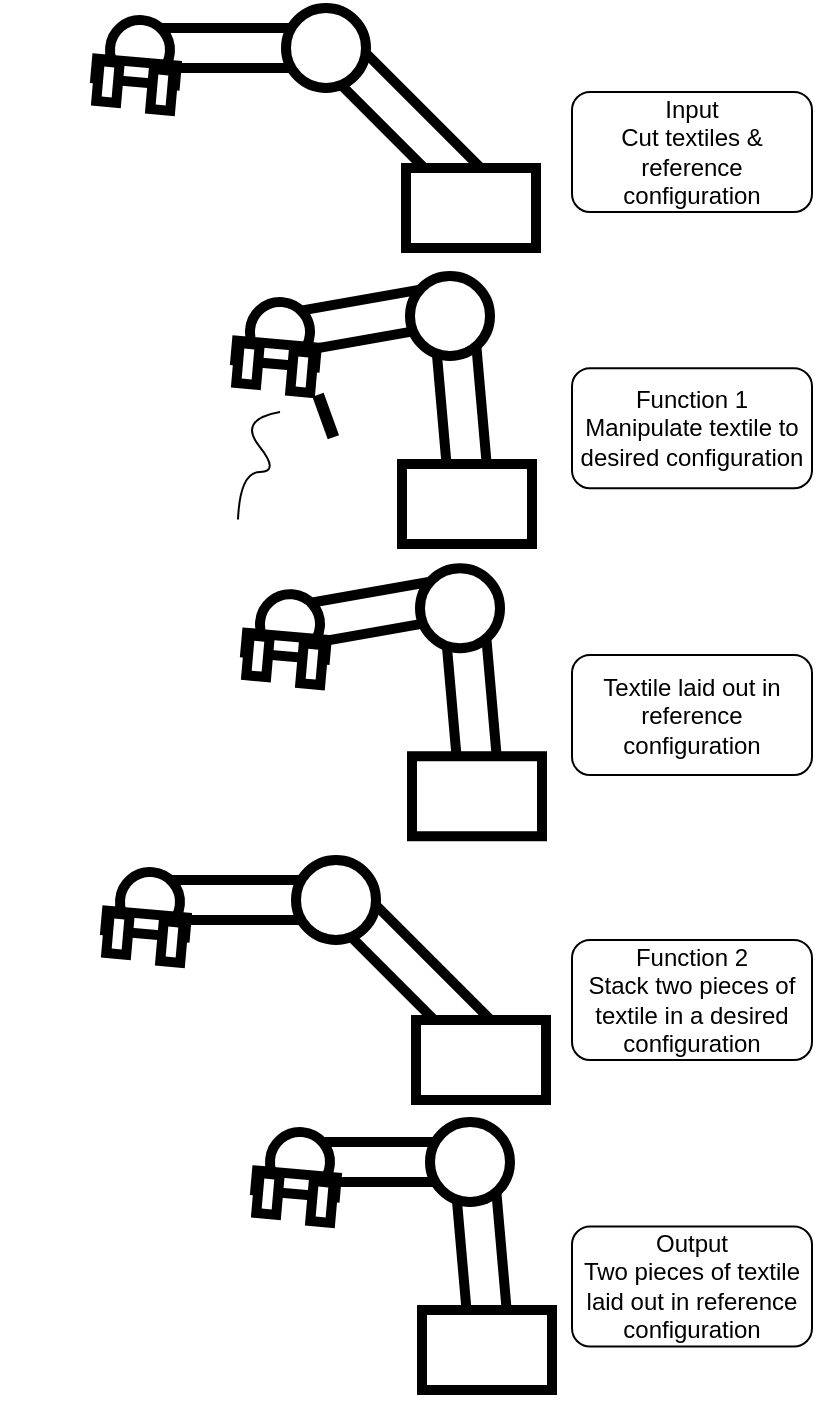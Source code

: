 <mxfile version="21.1.7" type="github">
  <diagram name="Side-1" id="npJDNxqdl83uOKUafCJl">
    <mxGraphModel dx="1687" dy="784" grid="1" gridSize="10" guides="1" tooltips="1" connect="1" arrows="1" fold="1" page="1" pageScale="1" pageWidth="827" pageHeight="1169" math="0" shadow="0">
      <root>
        <mxCell id="0" />
        <mxCell id="1" parent="0" />
        <mxCell id="teVrR2QwEGooLbcj4mdy-8" value="" style="rounded=0;whiteSpace=wrap;html=1;rotation=45;strokeWidth=5;" parent="1" vertex="1">
          <mxGeometry x="260" y="481.77" width="90" height="20" as="geometry" />
        </mxCell>
        <mxCell id="teVrR2QwEGooLbcj4mdy-5" value="" style="rounded=0;whiteSpace=wrap;html=1;strokeWidth=5;" parent="1" vertex="1">
          <mxGeometry x="160" y="440" width="90" height="20" as="geometry" />
        </mxCell>
        <mxCell id="teVrR2QwEGooLbcj4mdy-7" value="" style="ellipse;whiteSpace=wrap;html=1;aspect=fixed;strokeWidth=5;" parent="1" vertex="1">
          <mxGeometry x="240" y="430" width="40" height="40" as="geometry" />
        </mxCell>
        <mxCell id="teVrR2QwEGooLbcj4mdy-13" value="" style="group;strokeWidth=5;rotation=-40;" parent="1" vertex="1" connectable="0">
          <mxGeometry x="139.996" y="440" width="50.274" height="48.774" as="geometry" />
        </mxCell>
        <mxCell id="teVrR2QwEGooLbcj4mdy-6" value="" style="ellipse;whiteSpace=wrap;html=1;aspect=fixed;strokeWidth=5;rotation=-40;" parent="teVrR2QwEGooLbcj4mdy-13" vertex="1">
          <mxGeometry x="12" y="-4" width="30" height="30" as="geometry" />
        </mxCell>
        <mxCell id="teVrR2QwEGooLbcj4mdy-12" value="" style="group;rotation=-175;strokeWidth=5;" parent="teVrR2QwEGooLbcj4mdy-13" vertex="1" connectable="0">
          <mxGeometry x="4" y="16" width="40" height="23" as="geometry" />
        </mxCell>
        <mxCell id="teVrR2QwEGooLbcj4mdy-9" value="" style="rounded=0;whiteSpace=wrap;html=1;rotation=-355;strokeWidth=5;" parent="teVrR2QwEGooLbcj4mdy-12" vertex="1">
          <mxGeometry x="1" y="1" width="40" height="10" as="geometry" />
        </mxCell>
        <mxCell id="teVrR2QwEGooLbcj4mdy-10" value="" style="rounded=0;whiteSpace=wrap;html=1;rotation=-265;strokeWidth=5;" parent="teVrR2QwEGooLbcj4mdy-12" vertex="1">
          <mxGeometry x="24" y="10" width="20" height="10" as="geometry" />
        </mxCell>
        <mxCell id="teVrR2QwEGooLbcj4mdy-11" value="" style="rounded=0;whiteSpace=wrap;html=1;rotation=-265;strokeWidth=5;" parent="teVrR2QwEGooLbcj4mdy-12" vertex="1">
          <mxGeometry x="-3" y="6" width="20" height="10" as="geometry" />
        </mxCell>
        <mxCell id="teVrR2QwEGooLbcj4mdy-15" value="" style="rounded=0;whiteSpace=wrap;html=1;strokeWidth=5;" parent="1" vertex="1">
          <mxGeometry x="300" y="510" width="65" height="40" as="geometry" />
        </mxCell>
        <mxCell id="teVrR2QwEGooLbcj4mdy-42" value="" style="rounded=0;whiteSpace=wrap;html=1;rotation=85;strokeWidth=5;" parent="1" vertex="1">
          <mxGeometry x="283" y="621.77" width="90" height="20" as="geometry" />
        </mxCell>
        <mxCell id="teVrR2QwEGooLbcj4mdy-43" value="" style="rounded=0;whiteSpace=wrap;html=1;strokeWidth=5;rotation=-10;" parent="1" vertex="1">
          <mxGeometry x="239" y="575" width="90" height="20" as="geometry" />
        </mxCell>
        <mxCell id="teVrR2QwEGooLbcj4mdy-44" value="" style="ellipse;whiteSpace=wrap;html=1;aspect=fixed;strokeWidth=5;" parent="1" vertex="1">
          <mxGeometry x="302" y="564" width="40" height="40" as="geometry" />
        </mxCell>
        <mxCell id="teVrR2QwEGooLbcj4mdy-45" value="" style="group;strokeWidth=5;rotation=-40;" parent="1" vertex="1" connectable="0">
          <mxGeometry x="209.996" y="581" width="50.274" height="48.774" as="geometry" />
        </mxCell>
        <mxCell id="teVrR2QwEGooLbcj4mdy-46" value="" style="ellipse;whiteSpace=wrap;html=1;aspect=fixed;strokeWidth=5;rotation=-40;" parent="teVrR2QwEGooLbcj4mdy-45" vertex="1">
          <mxGeometry x="12" y="-4" width="30" height="30" as="geometry" />
        </mxCell>
        <mxCell id="teVrR2QwEGooLbcj4mdy-47" value="" style="group;rotation=-175;strokeWidth=5;" parent="teVrR2QwEGooLbcj4mdy-45" vertex="1" connectable="0">
          <mxGeometry x="4" y="16" width="40" height="23" as="geometry" />
        </mxCell>
        <mxCell id="teVrR2QwEGooLbcj4mdy-48" value="" style="rounded=0;whiteSpace=wrap;html=1;rotation=-355;strokeWidth=5;" parent="teVrR2QwEGooLbcj4mdy-47" vertex="1">
          <mxGeometry x="1" y="1" width="40" height="10" as="geometry" />
        </mxCell>
        <mxCell id="teVrR2QwEGooLbcj4mdy-49" value="" style="rounded=0;whiteSpace=wrap;html=1;rotation=-265;strokeWidth=5;" parent="teVrR2QwEGooLbcj4mdy-47" vertex="1">
          <mxGeometry x="24" y="10" width="20" height="10" as="geometry" />
        </mxCell>
        <mxCell id="teVrR2QwEGooLbcj4mdy-50" value="" style="rounded=0;whiteSpace=wrap;html=1;rotation=-265;strokeWidth=5;" parent="teVrR2QwEGooLbcj4mdy-47" vertex="1">
          <mxGeometry x="-3" y="6" width="20" height="10" as="geometry" />
        </mxCell>
        <mxCell id="teVrR2QwEGooLbcj4mdy-51" value="" style="rounded=0;whiteSpace=wrap;html=1;strokeWidth=5;" parent="1" vertex="1">
          <mxGeometry x="298" y="658" width="65" height="40" as="geometry" />
        </mxCell>
        <mxCell id="6L3u7t1AfFO4ETOTr6q8-8" value="" style="shape=image;html=1;verticalAlign=top;verticalLabelPosition=bottom;labelBackgroundColor=#ffffff;imageAspect=0;aspect=fixed;image=https://cdn1.iconfinder.com/data/icons/ionicons-outline-vol-2/512/shirt-outline-128.png" vertex="1" parent="1">
          <mxGeometry x="102" y="477.77" width="87.73" height="87.73" as="geometry" />
        </mxCell>
        <mxCell id="6L3u7t1AfFO4ETOTr6q8-9" value="" style="shape=image;html=1;verticalAlign=top;verticalLabelPosition=bottom;labelBackgroundColor=#ffffff;imageAspect=0;aspect=fixed;image=https://cdn1.iconfinder.com/data/icons/ionicons-outline-vol-2/512/shirt-outline-128.png" vertex="1" parent="1">
          <mxGeometry x="107" y="472" width="87.73" height="87.73" as="geometry" />
        </mxCell>
        <mxCell id="6L3u7t1AfFO4ETOTr6q8-13" value="" style="shape=image;html=1;verticalAlign=top;verticalLabelPosition=bottom;labelBackgroundColor=#ffffff;imageAspect=0;aspect=fixed;image=https://cdn1.iconfinder.com/data/icons/ionicons-outline-vol-2/512/shirt-outline-128.png" vertex="1" parent="1">
          <mxGeometry x="97" y="613.15" width="87.73" height="87.73" as="geometry" />
        </mxCell>
        <mxCell id="6L3u7t1AfFO4ETOTr6q8-14" value="" style="shape=image;html=1;verticalAlign=top;verticalLabelPosition=bottom;labelBackgroundColor=#ffffff;imageAspect=0;aspect=fixed;image=https://cdn1.iconfinder.com/data/icons/ionicons-outline-vol-2/512/shirt-outline-128.png" vertex="1" parent="1">
          <mxGeometry x="102" y="607.38" width="87.73" height="87.73" as="geometry" />
        </mxCell>
        <mxCell id="6L3u7t1AfFO4ETOTr6q8-15" value="" style="rounded=0;whiteSpace=wrap;html=1;rotation=85;strokeWidth=5;" vertex="1" parent="1">
          <mxGeometry x="293" y="1044.77" width="90" height="20" as="geometry" />
        </mxCell>
        <mxCell id="6L3u7t1AfFO4ETOTr6q8-16" value="" style="rounded=0;whiteSpace=wrap;html=1;strokeWidth=5;rotation=0;" vertex="1" parent="1">
          <mxGeometry x="249" y="997" width="90" height="20" as="geometry" />
        </mxCell>
        <mxCell id="6L3u7t1AfFO4ETOTr6q8-17" value="" style="ellipse;whiteSpace=wrap;html=1;aspect=fixed;strokeWidth=5;" vertex="1" parent="1">
          <mxGeometry x="312" y="987" width="40" height="40" as="geometry" />
        </mxCell>
        <mxCell id="6L3u7t1AfFO4ETOTr6q8-18" value="" style="group;strokeWidth=5;rotation=-40;" vertex="1" connectable="0" parent="1">
          <mxGeometry x="219.996" y="996" width="50.274" height="48.774" as="geometry" />
        </mxCell>
        <mxCell id="6L3u7t1AfFO4ETOTr6q8-19" value="" style="ellipse;whiteSpace=wrap;html=1;aspect=fixed;strokeWidth=5;rotation=-40;" vertex="1" parent="6L3u7t1AfFO4ETOTr6q8-18">
          <mxGeometry x="12" y="-4" width="30" height="30" as="geometry" />
        </mxCell>
        <mxCell id="6L3u7t1AfFO4ETOTr6q8-20" value="" style="group;rotation=-175;strokeWidth=5;" vertex="1" connectable="0" parent="6L3u7t1AfFO4ETOTr6q8-18">
          <mxGeometry x="4" y="16" width="40" height="23" as="geometry" />
        </mxCell>
        <mxCell id="6L3u7t1AfFO4ETOTr6q8-21" value="" style="rounded=0;whiteSpace=wrap;html=1;rotation=-355;strokeWidth=5;" vertex="1" parent="6L3u7t1AfFO4ETOTr6q8-20">
          <mxGeometry x="1" y="1" width="40" height="10" as="geometry" />
        </mxCell>
        <mxCell id="6L3u7t1AfFO4ETOTr6q8-22" value="" style="rounded=0;whiteSpace=wrap;html=1;rotation=-265;strokeWidth=5;" vertex="1" parent="6L3u7t1AfFO4ETOTr6q8-20">
          <mxGeometry x="24" y="10" width="20" height="10" as="geometry" />
        </mxCell>
        <mxCell id="6L3u7t1AfFO4ETOTr6q8-23" value="" style="rounded=0;whiteSpace=wrap;html=1;rotation=-265;strokeWidth=5;" vertex="1" parent="6L3u7t1AfFO4ETOTr6q8-20">
          <mxGeometry x="-3" y="6" width="20" height="10" as="geometry" />
        </mxCell>
        <mxCell id="6L3u7t1AfFO4ETOTr6q8-24" value="" style="rounded=0;whiteSpace=wrap;html=1;strokeWidth=5;" vertex="1" parent="1">
          <mxGeometry x="308" y="1081" width="65" height="40" as="geometry" />
        </mxCell>
        <mxCell id="6L3u7t1AfFO4ETOTr6q8-25" value="" style="shape=image;html=1;verticalAlign=top;verticalLabelPosition=bottom;labelBackgroundColor=#ffffff;imageAspect=0;aspect=fixed;image=https://cdn1.iconfinder.com/data/icons/ionicons-outline-vol-2/512/shirt-outline-128.png" vertex="1" parent="1">
          <mxGeometry x="199.73" y="1039.27" width="87.73" height="87.73" as="geometry" />
        </mxCell>
        <mxCell id="6L3u7t1AfFO4ETOTr6q8-26" value="" style="shape=image;html=1;verticalAlign=top;verticalLabelPosition=bottom;labelBackgroundColor=#ffffff;imageAspect=0;aspect=fixed;image=https://cdn1.iconfinder.com/data/icons/ionicons-outline-vol-2/512/shirt-outline-128.png" vertex="1" parent="1">
          <mxGeometry x="107" y="1036.15" width="87.73" height="87.73" as="geometry" />
        </mxCell>
        <mxCell id="6L3u7t1AfFO4ETOTr6q8-27" value="" style="shape=image;html=1;verticalAlign=top;verticalLabelPosition=bottom;labelBackgroundColor=#ffffff;imageAspect=0;aspect=fixed;image=https://cdn1.iconfinder.com/data/icons/ionicons-outline-vol-2/512/shirt-outline-128.png" vertex="1" parent="1">
          <mxGeometry x="112" y="1030.38" width="87.73" height="87.73" as="geometry" />
        </mxCell>
        <mxCell id="6L3u7t1AfFO4ETOTr6q8-37" value="Input&lt;br&gt;Cut textiles &amp;amp; reference configuration" style="rounded=1;whiteSpace=wrap;html=1;" vertex="1" parent="1">
          <mxGeometry x="383" y="472" width="120" height="60" as="geometry" />
        </mxCell>
        <mxCell id="6L3u7t1AfFO4ETOTr6q8-38" value="Function 1&lt;br&gt;Manipulate textile to desired configuration" style="rounded=1;whiteSpace=wrap;html=1;" vertex="1" parent="1">
          <mxGeometry x="383" y="610.13" width="120" height="60" as="geometry" />
        </mxCell>
        <mxCell id="6L3u7t1AfFO4ETOTr6q8-39" value="Output&lt;br&gt;Two pieces of textile laid out in reference configuration" style="rounded=1;whiteSpace=wrap;html=1;" vertex="1" parent="1">
          <mxGeometry x="383" y="1039.27" width="120" height="60" as="geometry" />
        </mxCell>
        <mxCell id="6L3u7t1AfFO4ETOTr6q8-42" value="" style="group" vertex="1" connectable="0" parent="1">
          <mxGeometry x="189.73" y="610.127" width="103.613" height="87.873" as="geometry" />
        </mxCell>
        <mxCell id="6L3u7t1AfFO4ETOTr6q8-12" value="" style="shape=image;html=1;verticalAlign=top;verticalLabelPosition=bottom;labelBackgroundColor=#ffffff;imageAspect=0;aspect=fixed;image=https://cdn1.iconfinder.com/data/icons/ionicons-outline-vol-2/512/shirt-outline-128.png;points=[];" vertex="1" parent="6L3u7t1AfFO4ETOTr6q8-42">
          <mxGeometry y="0.143" width="87.73" height="87.73" as="geometry" />
        </mxCell>
        <mxCell id="6L3u7t1AfFO4ETOTr6q8-32" value="" style="rounded=0;whiteSpace=wrap;html=1;strokeColor=none;rotation=-20;" vertex="1" parent="6L3u7t1AfFO4ETOTr6q8-42">
          <mxGeometry x="73.06" y="3.163" width="25" height="36.88" as="geometry" />
        </mxCell>
        <mxCell id="6L3u7t1AfFO4ETOTr6q8-34" value="" style="curved=1;endArrow=none;html=1;rounded=0;endFill=0;" edge="1" parent="6L3u7t1AfFO4ETOTr6q8-42">
          <mxGeometry width="50" height="50" relative="1" as="geometry">
            <mxPoint x="26.27" y="75.643" as="sourcePoint" />
            <mxPoint x="47.27" y="21.873" as="targetPoint" />
            <Array as="points">
              <mxPoint x="27.27" y="51.873" />
              <mxPoint x="47.27" y="51.873" />
              <mxPoint x="26.27" y="25.643" />
            </Array>
          </mxGeometry>
        </mxCell>
        <mxCell id="6L3u7t1AfFO4ETOTr6q8-35" value="" style="endArrow=none;html=1;rounded=0;curved=1;strokeWidth=6;exitX=0.003;exitY=0.135;exitDx=0;exitDy=0;entryX=0;entryY=0.75;entryDx=0;entryDy=0;exitPerimeter=0;" edge="1" parent="6L3u7t1AfFO4ETOTr6q8-42">
          <mxGeometry width="50" height="50" relative="1" as="geometry">
            <mxPoint x="66.28" y="13.203" as="sourcePoint" />
            <mxPoint x="73.967" y="34.542" as="targetPoint" />
          </mxGeometry>
        </mxCell>
        <mxCell id="6L3u7t1AfFO4ETOTr6q8-78" value="" style="rounded=0;whiteSpace=wrap;html=1;rotation=85;strokeWidth=5;" vertex="1" parent="1">
          <mxGeometry x="288" y="767.89" width="90" height="20" as="geometry" />
        </mxCell>
        <mxCell id="6L3u7t1AfFO4ETOTr6q8-79" value="" style="rounded=0;whiteSpace=wrap;html=1;strokeWidth=5;rotation=-10;" vertex="1" parent="1">
          <mxGeometry x="244" y="721.12" width="90" height="20" as="geometry" />
        </mxCell>
        <mxCell id="6L3u7t1AfFO4ETOTr6q8-80" value="" style="ellipse;whiteSpace=wrap;html=1;aspect=fixed;strokeWidth=5;" vertex="1" parent="1">
          <mxGeometry x="307" y="710.12" width="40" height="40" as="geometry" />
        </mxCell>
        <mxCell id="6L3u7t1AfFO4ETOTr6q8-81" value="" style="group;strokeWidth=5;rotation=-40;" vertex="1" connectable="0" parent="1">
          <mxGeometry x="214.996" y="727.12" width="50.274" height="48.774" as="geometry" />
        </mxCell>
        <mxCell id="6L3u7t1AfFO4ETOTr6q8-82" value="" style="ellipse;whiteSpace=wrap;html=1;aspect=fixed;strokeWidth=5;rotation=-40;" vertex="1" parent="6L3u7t1AfFO4ETOTr6q8-81">
          <mxGeometry x="12" y="-4" width="30" height="30" as="geometry" />
        </mxCell>
        <mxCell id="6L3u7t1AfFO4ETOTr6q8-83" value="" style="group;rotation=-175;strokeWidth=5;" vertex="1" connectable="0" parent="6L3u7t1AfFO4ETOTr6q8-81">
          <mxGeometry x="4" y="16" width="40" height="23" as="geometry" />
        </mxCell>
        <mxCell id="6L3u7t1AfFO4ETOTr6q8-84" value="" style="rounded=0;whiteSpace=wrap;html=1;rotation=-355;strokeWidth=5;" vertex="1" parent="6L3u7t1AfFO4ETOTr6q8-83">
          <mxGeometry x="1" y="1" width="40" height="10" as="geometry" />
        </mxCell>
        <mxCell id="6L3u7t1AfFO4ETOTr6q8-85" value="" style="rounded=0;whiteSpace=wrap;html=1;rotation=-265;strokeWidth=5;" vertex="1" parent="6L3u7t1AfFO4ETOTr6q8-83">
          <mxGeometry x="24" y="10" width="20" height="10" as="geometry" />
        </mxCell>
        <mxCell id="6L3u7t1AfFO4ETOTr6q8-86" value="" style="rounded=0;whiteSpace=wrap;html=1;rotation=-265;strokeWidth=5;" vertex="1" parent="6L3u7t1AfFO4ETOTr6q8-83">
          <mxGeometry x="-3" y="6" width="20" height="10" as="geometry" />
        </mxCell>
        <mxCell id="6L3u7t1AfFO4ETOTr6q8-87" value="" style="rounded=0;whiteSpace=wrap;html=1;strokeWidth=5;" vertex="1" parent="1">
          <mxGeometry x="303" y="804.12" width="65" height="40" as="geometry" />
        </mxCell>
        <mxCell id="6L3u7t1AfFO4ETOTr6q8-88" value="" style="shape=image;html=1;verticalAlign=top;verticalLabelPosition=bottom;labelBackgroundColor=#ffffff;imageAspect=0;aspect=fixed;image=https://cdn1.iconfinder.com/data/icons/ionicons-outline-vol-2/512/shirt-outline-128.png" vertex="1" parent="1">
          <mxGeometry x="102" y="759.27" width="87.73" height="87.73" as="geometry" />
        </mxCell>
        <mxCell id="6L3u7t1AfFO4ETOTr6q8-89" value="" style="shape=image;html=1;verticalAlign=top;verticalLabelPosition=bottom;labelBackgroundColor=#ffffff;imageAspect=0;aspect=fixed;image=https://cdn1.iconfinder.com/data/icons/ionicons-outline-vol-2/512/shirt-outline-128.png" vertex="1" parent="1">
          <mxGeometry x="107" y="753.5" width="87.73" height="87.73" as="geometry" />
        </mxCell>
        <mxCell id="6L3u7t1AfFO4ETOTr6q8-96" value="" style="shape=image;html=1;verticalAlign=top;verticalLabelPosition=bottom;labelBackgroundColor=#ffffff;imageAspect=0;aspect=fixed;image=https://cdn1.iconfinder.com/data/icons/ionicons-outline-vol-2/512/shirt-outline-128.png" vertex="1" parent="1">
          <mxGeometry x="199.73" y="762.27" width="87.73" height="87.73" as="geometry" />
        </mxCell>
        <mxCell id="6L3u7t1AfFO4ETOTr6q8-97" value="" style="rounded=0;whiteSpace=wrap;html=1;rotation=45;strokeWidth=5;" vertex="1" parent="1">
          <mxGeometry x="265" y="907.77" width="90" height="20" as="geometry" />
        </mxCell>
        <mxCell id="6L3u7t1AfFO4ETOTr6q8-98" value="" style="rounded=0;whiteSpace=wrap;html=1;strokeWidth=5;" vertex="1" parent="1">
          <mxGeometry x="165" y="866" width="90" height="20" as="geometry" />
        </mxCell>
        <mxCell id="6L3u7t1AfFO4ETOTr6q8-99" value="" style="ellipse;whiteSpace=wrap;html=1;aspect=fixed;strokeWidth=5;" vertex="1" parent="1">
          <mxGeometry x="245" y="856" width="40" height="40" as="geometry" />
        </mxCell>
        <mxCell id="6L3u7t1AfFO4ETOTr6q8-100" value="" style="group;strokeWidth=5;rotation=-40;" vertex="1" connectable="0" parent="1">
          <mxGeometry x="144.996" y="866" width="50.274" height="48.774" as="geometry" />
        </mxCell>
        <mxCell id="6L3u7t1AfFO4ETOTr6q8-101" value="" style="ellipse;whiteSpace=wrap;html=1;aspect=fixed;strokeWidth=5;rotation=-40;" vertex="1" parent="6L3u7t1AfFO4ETOTr6q8-100">
          <mxGeometry x="12" y="-4" width="30" height="30" as="geometry" />
        </mxCell>
        <mxCell id="6L3u7t1AfFO4ETOTr6q8-102" value="" style="group;rotation=-175;strokeWidth=5;" vertex="1" connectable="0" parent="6L3u7t1AfFO4ETOTr6q8-100">
          <mxGeometry x="4" y="16" width="40" height="23" as="geometry" />
        </mxCell>
        <mxCell id="6L3u7t1AfFO4ETOTr6q8-103" value="" style="rounded=0;whiteSpace=wrap;html=1;rotation=-355;strokeWidth=5;" vertex="1" parent="6L3u7t1AfFO4ETOTr6q8-102">
          <mxGeometry x="1" y="1" width="40" height="10" as="geometry" />
        </mxCell>
        <mxCell id="6L3u7t1AfFO4ETOTr6q8-104" value="" style="rounded=0;whiteSpace=wrap;html=1;rotation=-265;strokeWidth=5;" vertex="1" parent="6L3u7t1AfFO4ETOTr6q8-102">
          <mxGeometry x="24" y="10" width="20" height="10" as="geometry" />
        </mxCell>
        <mxCell id="6L3u7t1AfFO4ETOTr6q8-105" value="" style="rounded=0;whiteSpace=wrap;html=1;rotation=-265;strokeWidth=5;" vertex="1" parent="6L3u7t1AfFO4ETOTr6q8-102">
          <mxGeometry x="-3" y="6" width="20" height="10" as="geometry" />
        </mxCell>
        <mxCell id="6L3u7t1AfFO4ETOTr6q8-106" value="" style="rounded=0;whiteSpace=wrap;html=1;strokeWidth=5;" vertex="1" parent="1">
          <mxGeometry x="305" y="936" width="65" height="40" as="geometry" />
        </mxCell>
        <mxCell id="6L3u7t1AfFO4ETOTr6q8-108" value="Function 2&lt;br&gt;Stack two pieces of textile in a desired configuration" style="rounded=1;whiteSpace=wrap;html=1;" vertex="1" parent="1">
          <mxGeometry x="383" y="896" width="120" height="60" as="geometry" />
        </mxCell>
        <mxCell id="6L3u7t1AfFO4ETOTr6q8-109" value="" style="shape=image;html=1;verticalAlign=top;verticalLabelPosition=bottom;labelBackgroundColor=#ffffff;imageAspect=0;aspect=fixed;image=https://cdn1.iconfinder.com/data/icons/ionicons-outline-vol-2/512/shirt-outline-128.png" vertex="1" parent="1">
          <mxGeometry x="210.0" y="898" width="87.73" height="87.73" as="geometry" />
        </mxCell>
        <mxCell id="6L3u7t1AfFO4ETOTr6q8-111" value="" style="shape=image;html=1;verticalAlign=top;verticalLabelPosition=bottom;labelBackgroundColor=#ffffff;imageAspect=0;aspect=fixed;image=https://cdn1.iconfinder.com/data/icons/ionicons-outline-vol-2/512/shirt-outline-128.png" vertex="1" parent="1">
          <mxGeometry x="104.5" y="903.77" width="87.73" height="87.73" as="geometry" />
        </mxCell>
        <mxCell id="6L3u7t1AfFO4ETOTr6q8-112" value="" style="shape=image;html=1;verticalAlign=top;verticalLabelPosition=bottom;labelBackgroundColor=#ffffff;imageAspect=0;aspect=fixed;image=https://cdn1.iconfinder.com/data/icons/ionicons-outline-vol-2/512/shirt-outline-128.png" vertex="1" parent="1">
          <mxGeometry x="109.5" y="898" width="87.73" height="87.73" as="geometry" />
        </mxCell>
        <mxCell id="6L3u7t1AfFO4ETOTr6q8-113" value="" style="shape=image;html=1;verticalAlign=top;verticalLabelPosition=bottom;labelBackgroundColor=#ffffff;imageAspect=0;aspect=fixed;image=https://cdn1.iconfinder.com/data/icons/ionicons-outline-vol-2/512/shirt-outline-128.png" vertex="1" parent="1">
          <mxGeometry x="200.27" y="1036.15" width="87.73" height="87.73" as="geometry" />
        </mxCell>
        <mxCell id="6L3u7t1AfFO4ETOTr6q8-114" value="Textile laid out in reference configuration" style="rounded=1;whiteSpace=wrap;html=1;" vertex="1" parent="1">
          <mxGeometry x="383" y="753.5" width="120" height="60" as="geometry" />
        </mxCell>
      </root>
    </mxGraphModel>
  </diagram>
</mxfile>
